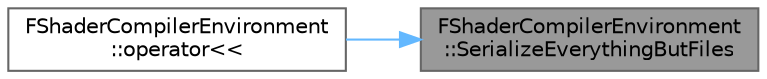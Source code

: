 digraph "FShaderCompilerEnvironment::SerializeEverythingButFiles"
{
 // INTERACTIVE_SVG=YES
 // LATEX_PDF_SIZE
  bgcolor="transparent";
  edge [fontname=Helvetica,fontsize=10,labelfontname=Helvetica,labelfontsize=10];
  node [fontname=Helvetica,fontsize=10,shape=box,height=0.2,width=0.4];
  rankdir="RL";
  Node1 [id="Node000001",label="FShaderCompilerEnvironment\l::SerializeEverythingButFiles",height=0.2,width=0.4,color="gray40", fillcolor="grey60", style="filled", fontcolor="black",tooltip="This \"core\" serialization is also used for the hashing the compiler job (where files are handled diff..."];
  Node1 -> Node2 [id="edge1_Node000001_Node000002",dir="back",color="steelblue1",style="solid",tooltip=" "];
  Node2 [id="Node000002",label="FShaderCompilerEnvironment\l::operator\<\<",height=0.2,width=0.4,color="grey40", fillcolor="white", style="filled",URL="$d7/d54/structFShaderCompilerEnvironment.html#a1dff2702443e2b1d57b2ed8f7e4dd1d5",tooltip=" "];
}

